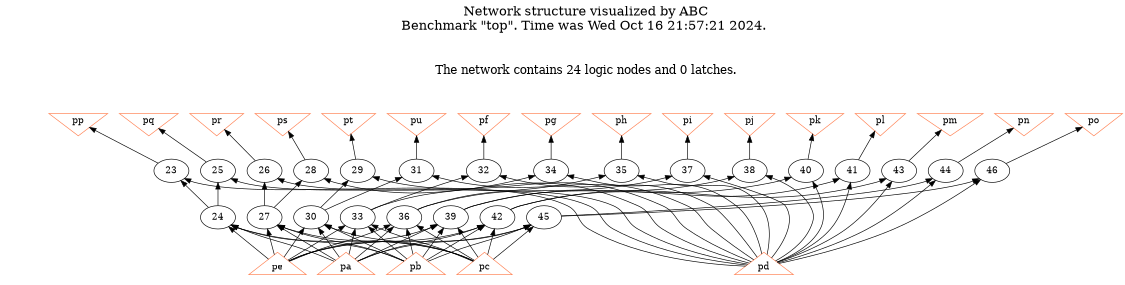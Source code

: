 # Network structure generated by ABC

digraph network {
size = "7.5,10";
center = true;
edge [dir = back];

{
  node [shape = plaintext];
  edge [style = invis];
  LevelTitle1 [label=""];
  LevelTitle2 [label=""];
  Level3 [label = ""];
  Level2 [label = ""];
  Level1 [label = ""];
  Level0 [label = ""];
  LevelTitle1 ->  LevelTitle2 ->  Level3 ->  Level2 ->  Level1 ->  Level0;
}

{
  rank = same;
  LevelTitle1;
  title1 [shape=plaintext,
          fontsize=20,
          fontname = "Times-Roman",
          label="Network structure visualized by ABC\nBenchmark \"top\". Time was Wed Oct 16 21:57:21 2024. "
         ];
}

{
  rank = same;
  LevelTitle2;
  title2 [shape=plaintext,
          fontsize=18,
          fontname = "Times-Roman",
          label="The network contains 24 logic nodes and 0 latches.\n"
         ];
}

{
  rank = same;
  Level3;
  Node6 [label = "pp", shape = invtriangle, color = coral, fillcolor = coral];
  Node7 [label = "pq", shape = invtriangle, color = coral, fillcolor = coral];
  Node8 [label = "pr", shape = invtriangle, color = coral, fillcolor = coral];
  Node9 [label = "ps", shape = invtriangle, color = coral, fillcolor = coral];
  Node10 [label = "pt", shape = invtriangle, color = coral, fillcolor = coral];
  Node11 [label = "pu", shape = invtriangle, color = coral, fillcolor = coral];
  Node12 [label = "pf", shape = invtriangle, color = coral, fillcolor = coral];
  Node13 [label = "pg", shape = invtriangle, color = coral, fillcolor = coral];
  Node14 [label = "ph", shape = invtriangle, color = coral, fillcolor = coral];
  Node15 [label = "pi", shape = invtriangle, color = coral, fillcolor = coral];
  Node16 [label = "pj", shape = invtriangle, color = coral, fillcolor = coral];
  Node17 [label = "pk", shape = invtriangle, color = coral, fillcolor = coral];
  Node18 [label = "pl", shape = invtriangle, color = coral, fillcolor = coral];
  Node19 [label = "pm", shape = invtriangle, color = coral, fillcolor = coral];
  Node20 [label = "pn", shape = invtriangle, color = coral, fillcolor = coral];
  Node21 [label = "po", shape = invtriangle, color = coral, fillcolor = coral];
}

{
  rank = same;
  Level2;
  Node23 [label = "23\n", shape = ellipse];
  Node25 [label = "25\n", shape = ellipse];
  Node26 [label = "26\n", shape = ellipse];
  Node28 [label = "28\n", shape = ellipse];
  Node29 [label = "29\n", shape = ellipse];
  Node31 [label = "31\n", shape = ellipse];
  Node32 [label = "32\n", shape = ellipse];
  Node34 [label = "34\n", shape = ellipse];
  Node35 [label = "35\n", shape = ellipse];
  Node37 [label = "37\n", shape = ellipse];
  Node38 [label = "38\n", shape = ellipse];
  Node40 [label = "40\n", shape = ellipse];
  Node41 [label = "41\n", shape = ellipse];
  Node43 [label = "43\n", shape = ellipse];
  Node44 [label = "44\n", shape = ellipse];
  Node46 [label = "46\n", shape = ellipse];
}

{
  rank = same;
  Level1;
  Node24 [label = "24\n", shape = ellipse];
  Node27 [label = "27\n", shape = ellipse];
  Node30 [label = "30\n", shape = ellipse];
  Node33 [label = "33\n", shape = ellipse];
  Node36 [label = "36\n", shape = ellipse];
  Node39 [label = "39\n", shape = ellipse];
  Node42 [label = "42\n", shape = ellipse];
  Node45 [label = "45\n", shape = ellipse];
}

{
  rank = same;
  Level0;
  Node1 [label = "pa", shape = triangle, color = coral, fillcolor = coral];
  Node2 [label = "pb", shape = triangle, color = coral, fillcolor = coral];
  Node3 [label = "pc", shape = triangle, color = coral, fillcolor = coral];
  Node4 [label = "pd", shape = triangle, color = coral, fillcolor = coral];
  Node5 [label = "pe", shape = triangle, color = coral, fillcolor = coral];
}

title1 -> title2 [style = invis];
title2 -> Node6 [style = invis];
title2 -> Node7 [style = invis];
title2 -> Node8 [style = invis];
title2 -> Node9 [style = invis];
title2 -> Node10 [style = invis];
title2 -> Node11 [style = invis];
title2 -> Node12 [style = invis];
title2 -> Node13 [style = invis];
title2 -> Node14 [style = invis];
title2 -> Node15 [style = invis];
title2 -> Node16 [style = invis];
title2 -> Node17 [style = invis];
title2 -> Node18 [style = invis];
title2 -> Node19 [style = invis];
title2 -> Node20 [style = invis];
title2 -> Node21 [style = invis];
Node6 -> Node7 [style = invis];
Node7 -> Node8 [style = invis];
Node8 -> Node9 [style = invis];
Node9 -> Node10 [style = invis];
Node10 -> Node11 [style = invis];
Node11 -> Node12 [style = invis];
Node12 -> Node13 [style = invis];
Node13 -> Node14 [style = invis];
Node14 -> Node15 [style = invis];
Node15 -> Node16 [style = invis];
Node16 -> Node17 [style = invis];
Node17 -> Node18 [style = invis];
Node18 -> Node19 [style = invis];
Node19 -> Node20 [style = invis];
Node20 -> Node21 [style = invis];
Node6 -> Node23 [style = solid];
Node7 -> Node25 [style = solid];
Node8 -> Node26 [style = solid];
Node9 -> Node28 [style = solid];
Node10 -> Node29 [style = solid];
Node11 -> Node31 [style = solid];
Node12 -> Node32 [style = solid];
Node13 -> Node34 [style = solid];
Node14 -> Node35 [style = solid];
Node15 -> Node37 [style = solid];
Node16 -> Node38 [style = solid];
Node17 -> Node40 [style = solid];
Node18 -> Node41 [style = solid];
Node19 -> Node43 [style = solid];
Node20 -> Node44 [style = solid];
Node21 -> Node46 [style = solid];
Node23 -> Node24 [style = solid];
Node23 -> Node4 [style = solid];
Node24 -> Node1 [style = solid];
Node24 -> Node2 [style = solid];
Node24 -> Node3 [style = solid];
Node24 -> Node5 [style = solid];
Node25 -> Node24 [style = solid];
Node25 -> Node4 [style = solid];
Node26 -> Node27 [style = solid];
Node26 -> Node4 [style = solid];
Node27 -> Node1 [style = solid];
Node27 -> Node2 [style = solid];
Node27 -> Node3 [style = solid];
Node27 -> Node5 [style = solid];
Node28 -> Node27 [style = solid];
Node28 -> Node4 [style = solid];
Node29 -> Node30 [style = solid];
Node29 -> Node4 [style = solid];
Node30 -> Node1 [style = solid];
Node30 -> Node2 [style = solid];
Node30 -> Node3 [style = solid];
Node30 -> Node5 [style = solid];
Node31 -> Node30 [style = solid];
Node31 -> Node4 [style = solid];
Node32 -> Node33 [style = solid];
Node32 -> Node4 [style = solid];
Node33 -> Node1 [style = solid];
Node33 -> Node2 [style = solid];
Node33 -> Node3 [style = solid];
Node33 -> Node5 [style = solid];
Node34 -> Node33 [style = solid];
Node34 -> Node4 [style = solid];
Node35 -> Node36 [style = solid];
Node35 -> Node4 [style = solid];
Node36 -> Node1 [style = solid];
Node36 -> Node2 [style = solid];
Node36 -> Node3 [style = solid];
Node36 -> Node5 [style = solid];
Node37 -> Node36 [style = solid];
Node37 -> Node4 [style = solid];
Node38 -> Node39 [style = solid];
Node38 -> Node4 [style = solid];
Node39 -> Node1 [style = solid];
Node39 -> Node2 [style = solid];
Node39 -> Node3 [style = solid];
Node39 -> Node5 [style = solid];
Node40 -> Node39 [style = solid];
Node40 -> Node4 [style = solid];
Node41 -> Node42 [style = solid];
Node41 -> Node4 [style = solid];
Node42 -> Node1 [style = solid];
Node42 -> Node2 [style = solid];
Node42 -> Node3 [style = solid];
Node42 -> Node5 [style = solid];
Node43 -> Node42 [style = solid];
Node43 -> Node4 [style = solid];
Node44 -> Node45 [style = solid];
Node44 -> Node4 [style = solid];
Node45 -> Node1 [style = solid];
Node45 -> Node2 [style = solid];
Node45 -> Node3 [style = solid];
Node45 -> Node5 [style = solid];
Node46 -> Node45 [style = solid];
Node46 -> Node4 [style = solid];
}

